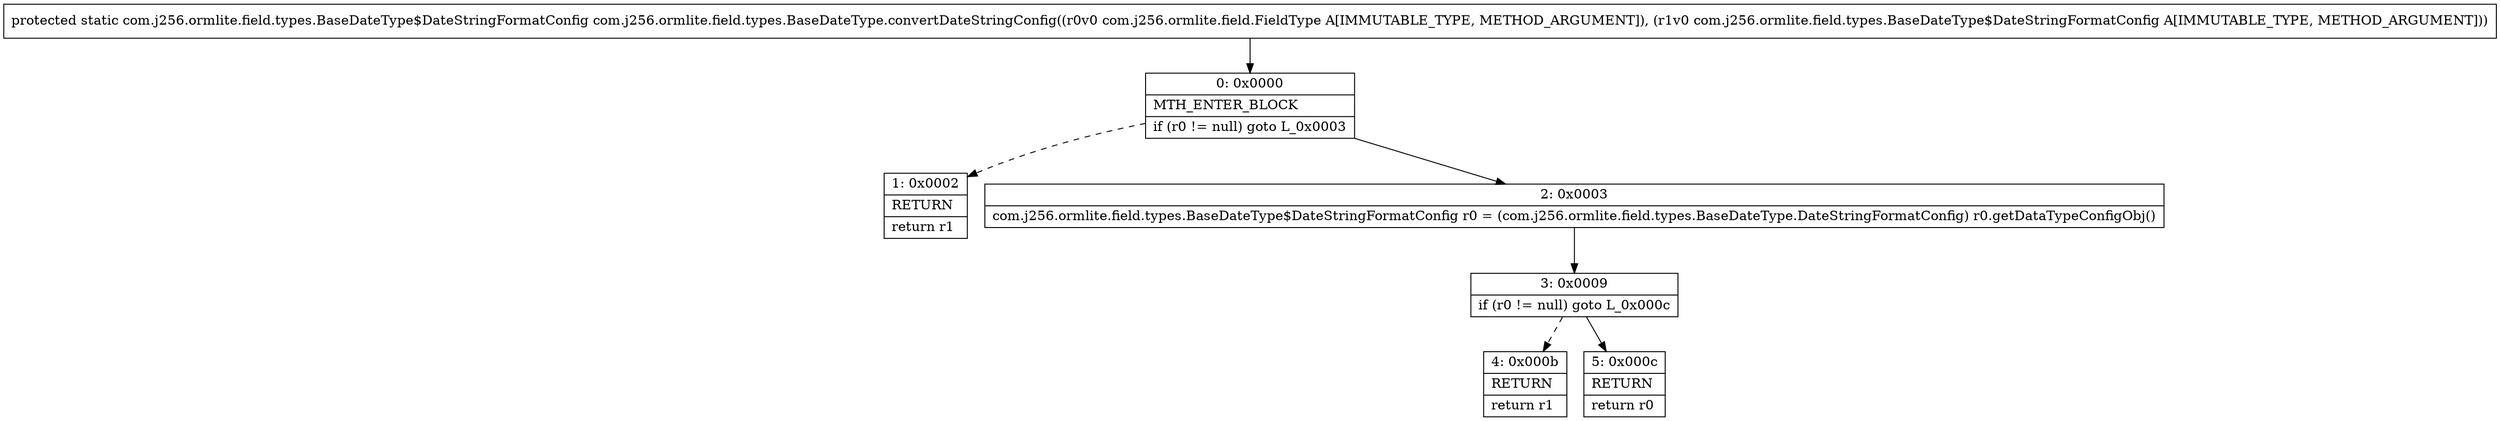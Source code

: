 digraph "CFG forcom.j256.ormlite.field.types.BaseDateType.convertDateStringConfig(Lcom\/j256\/ormlite\/field\/FieldType;Lcom\/j256\/ormlite\/field\/types\/BaseDateType$DateStringFormatConfig;)Lcom\/j256\/ormlite\/field\/types\/BaseDateType$DateStringFormatConfig;" {
Node_0 [shape=record,label="{0\:\ 0x0000|MTH_ENTER_BLOCK\l|if (r0 != null) goto L_0x0003\l}"];
Node_1 [shape=record,label="{1\:\ 0x0002|RETURN\l|return r1\l}"];
Node_2 [shape=record,label="{2\:\ 0x0003|com.j256.ormlite.field.types.BaseDateType$DateStringFormatConfig r0 = (com.j256.ormlite.field.types.BaseDateType.DateStringFormatConfig) r0.getDataTypeConfigObj()\l}"];
Node_3 [shape=record,label="{3\:\ 0x0009|if (r0 != null) goto L_0x000c\l}"];
Node_4 [shape=record,label="{4\:\ 0x000b|RETURN\l|return r1\l}"];
Node_5 [shape=record,label="{5\:\ 0x000c|RETURN\l|return r0\l}"];
MethodNode[shape=record,label="{protected static com.j256.ormlite.field.types.BaseDateType$DateStringFormatConfig com.j256.ormlite.field.types.BaseDateType.convertDateStringConfig((r0v0 com.j256.ormlite.field.FieldType A[IMMUTABLE_TYPE, METHOD_ARGUMENT]), (r1v0 com.j256.ormlite.field.types.BaseDateType$DateStringFormatConfig A[IMMUTABLE_TYPE, METHOD_ARGUMENT])) }"];
MethodNode -> Node_0;
Node_0 -> Node_1[style=dashed];
Node_0 -> Node_2;
Node_2 -> Node_3;
Node_3 -> Node_4[style=dashed];
Node_3 -> Node_5;
}

